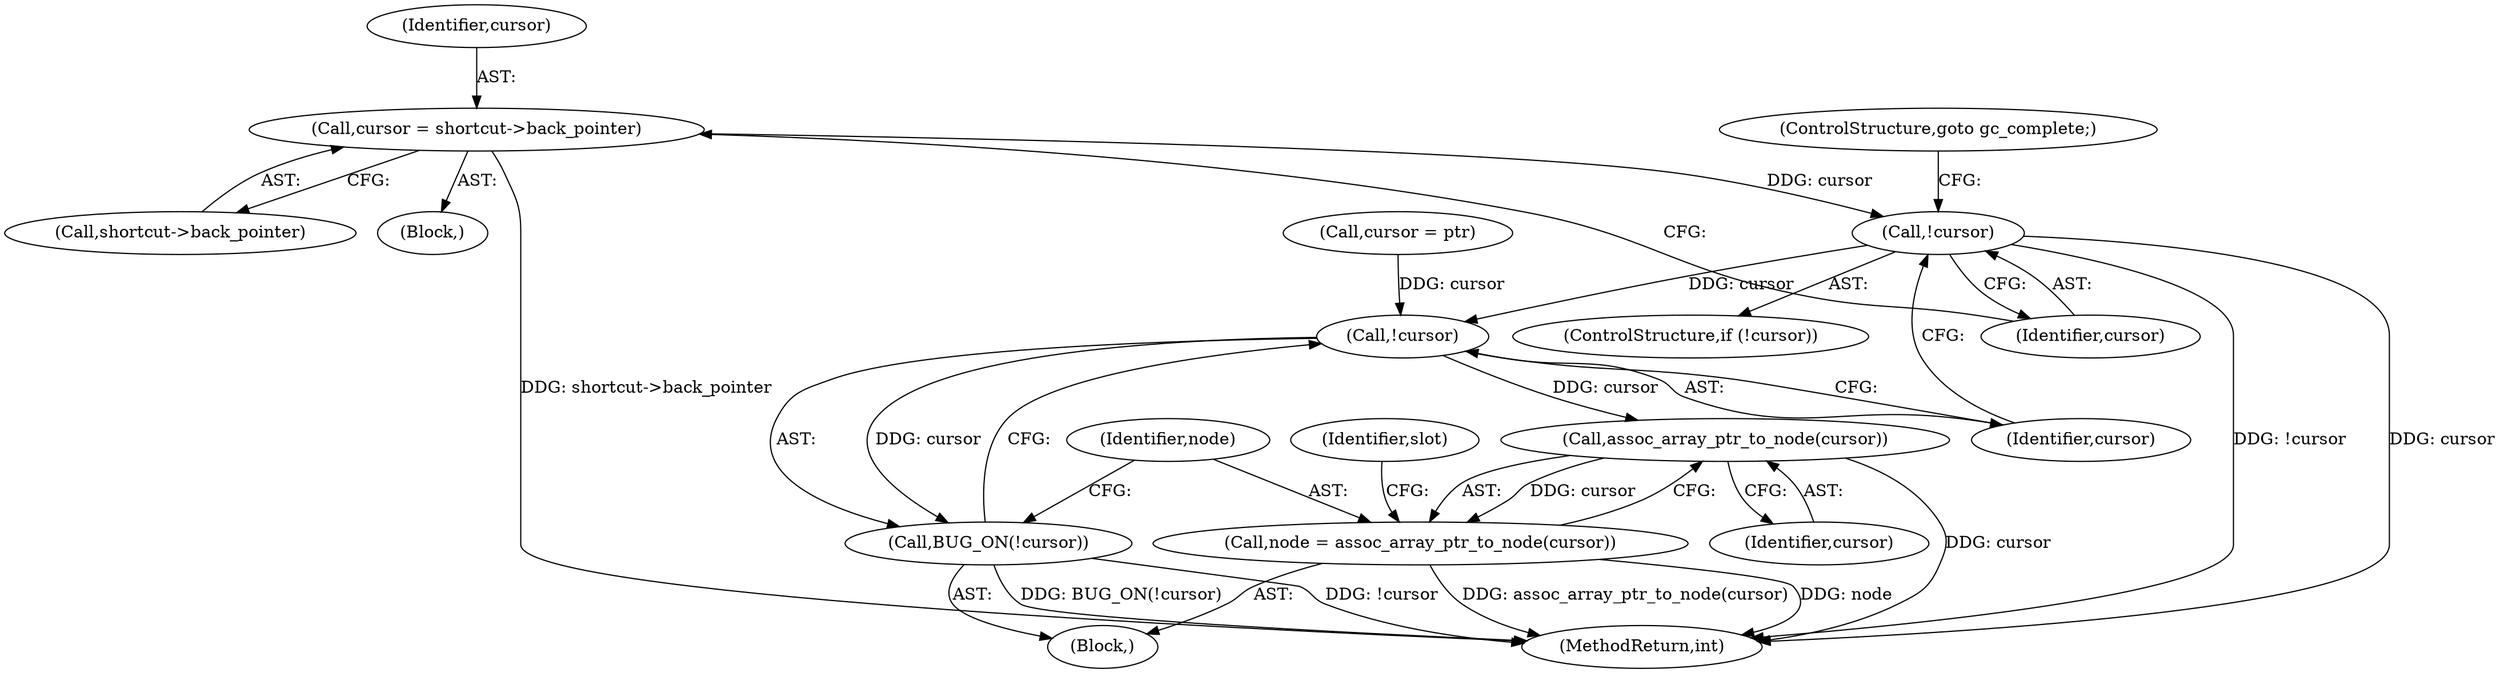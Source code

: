 digraph "0_linux_95389b08d93d5c06ec63ab49bd732b0069b7c35e@pointer" {
"1000821" [label="(Call,cursor = shortcut->back_pointer)"];
"1000827" [label="(Call,!cursor)"];
"1000841" [label="(Call,!cursor)"];
"1000840" [label="(Call,BUG_ON(!cursor))"];
"1000845" [label="(Call,assoc_array_ptr_to_node(cursor))"];
"1000843" [label="(Call,node = assoc_array_ptr_to_node(cursor))"];
"1000837" [label="(Call,cursor = ptr)"];
"1000823" [label="(Call,shortcut->back_pointer)"];
"1000826" [label="(ControlStructure,if (!cursor))"];
"1000827" [label="(Call,!cursor)"];
"1000844" [label="(Identifier,node)"];
"1000882" [label="(MethodReturn,int)"];
"1000843" [label="(Call,node = assoc_array_ptr_to_node(cursor))"];
"1000841" [label="(Call,!cursor)"];
"1000821" [label="(Call,cursor = shortcut->back_pointer)"];
"1000822" [label="(Identifier,cursor)"];
"1000848" [label="(Identifier,slot)"];
"1000845" [label="(Call,assoc_array_ptr_to_node(cursor))"];
"1000829" [label="(ControlStructure,goto gc_complete;)"];
"1000846" [label="(Identifier,cursor)"];
"1000116" [label="(Block,)"];
"1000842" [label="(Identifier,cursor)"];
"1000811" [label="(Block,)"];
"1000828" [label="(Identifier,cursor)"];
"1000840" [label="(Call,BUG_ON(!cursor))"];
"1000821" -> "1000811"  [label="AST: "];
"1000821" -> "1000823"  [label="CFG: "];
"1000822" -> "1000821"  [label="AST: "];
"1000823" -> "1000821"  [label="AST: "];
"1000828" -> "1000821"  [label="CFG: "];
"1000821" -> "1000882"  [label="DDG: shortcut->back_pointer"];
"1000821" -> "1000827"  [label="DDG: cursor"];
"1000827" -> "1000826"  [label="AST: "];
"1000827" -> "1000828"  [label="CFG: "];
"1000828" -> "1000827"  [label="AST: "];
"1000829" -> "1000827"  [label="CFG: "];
"1000842" -> "1000827"  [label="CFG: "];
"1000827" -> "1000882"  [label="DDG: !cursor"];
"1000827" -> "1000882"  [label="DDG: cursor"];
"1000827" -> "1000841"  [label="DDG: cursor"];
"1000841" -> "1000840"  [label="AST: "];
"1000841" -> "1000842"  [label="CFG: "];
"1000842" -> "1000841"  [label="AST: "];
"1000840" -> "1000841"  [label="CFG: "];
"1000841" -> "1000840"  [label="DDG: cursor"];
"1000837" -> "1000841"  [label="DDG: cursor"];
"1000841" -> "1000845"  [label="DDG: cursor"];
"1000840" -> "1000116"  [label="AST: "];
"1000844" -> "1000840"  [label="CFG: "];
"1000840" -> "1000882"  [label="DDG: BUG_ON(!cursor)"];
"1000840" -> "1000882"  [label="DDG: !cursor"];
"1000845" -> "1000843"  [label="AST: "];
"1000845" -> "1000846"  [label="CFG: "];
"1000846" -> "1000845"  [label="AST: "];
"1000843" -> "1000845"  [label="CFG: "];
"1000845" -> "1000882"  [label="DDG: cursor"];
"1000845" -> "1000843"  [label="DDG: cursor"];
"1000843" -> "1000116"  [label="AST: "];
"1000844" -> "1000843"  [label="AST: "];
"1000848" -> "1000843"  [label="CFG: "];
"1000843" -> "1000882"  [label="DDG: node"];
"1000843" -> "1000882"  [label="DDG: assoc_array_ptr_to_node(cursor)"];
}
